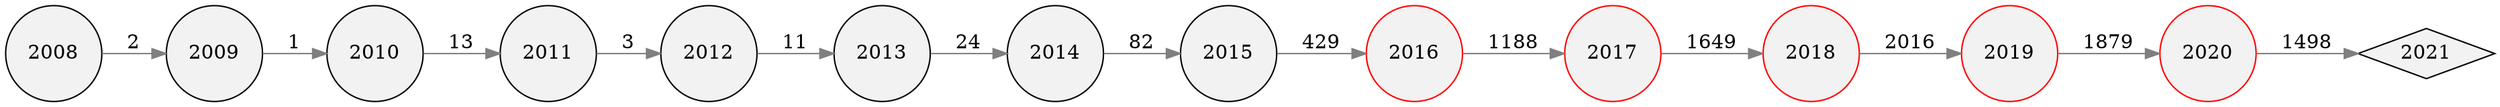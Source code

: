 digraph {
  node [shape=circle, style=filled, fillcolor=gray95];
  edge [color=gray50];
  rankdir=LR;
  0 [label="2008", color=black, shape=circle];
  1 [label="2009", color=black, shape=circle];
  2 [label="2010", color=black, shape=circle];
  3 [label="2011", color=black, shape=circle];
  4 [label="2012", color=black, shape=circle];
  5 [label="2013", color=black, shape=circle];
  6 [label="2014", color=black, shape=circle];
  7 [label="2015", color=black, shape=circle];
  8 [label="2016", color=red, shape=circle];
  9 [label="2017", color=red, shape=circle];
  10 [label="2018", color=red, shape=circle];
  11 [label="2019", color=red, shape=circle];
  12 [label="2020", color=red, shape=circle];
  13 [label="2021", color=black, shape=diamond];
  0 -> 1 [label="2"];
  1 -> 2 [label="1"];
  2 -> 3 [label="13"];
  3 -> 4 [label="3"];
  4 -> 5 [label="11"];
  5 -> 6 [label="24"];
  6 -> 7 [label="82"];
  7 -> 8 [label="429"];
  8 -> 9 [label="1188"];
  9 -> 10 [label="1649"];
  10 -> 11 [label="2016"];
  11 -> 12 [label="1879"];
  12 -> 13 [label="1498"];
}
